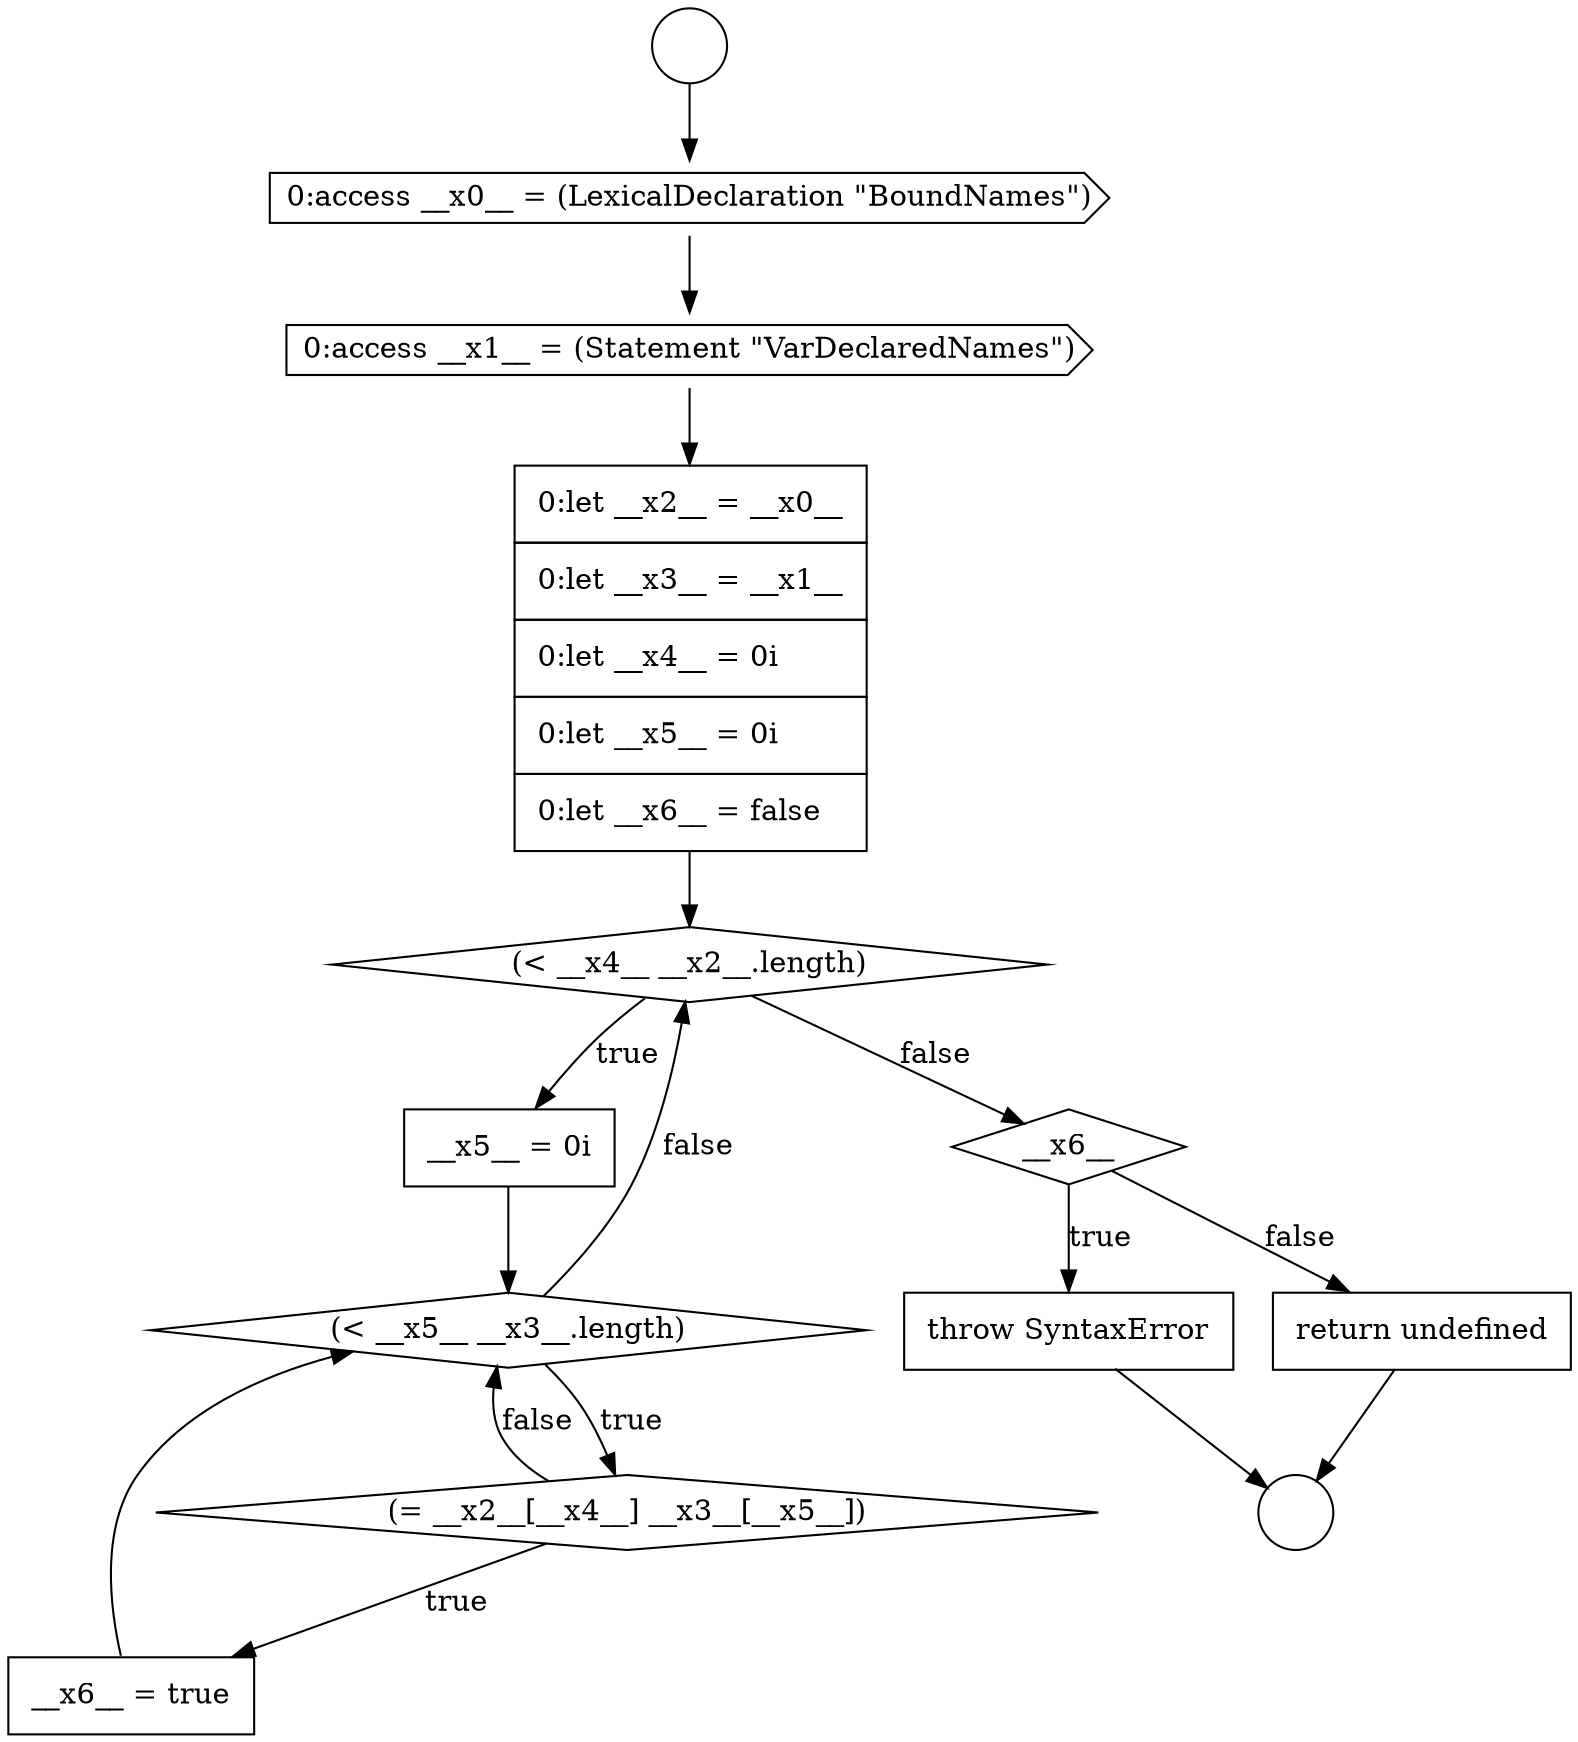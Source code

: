 digraph {
  node16243 [shape=none, margin=0, label=<<font color="black">
    <table border="0" cellborder="1" cellspacing="0" cellpadding="10">
      <tr><td align="left">return undefined</td></tr>
    </table>
  </font>> color="black" fillcolor="white" style=filled]
  node16236 [shape=diamond, label=<<font color="black">(&lt; __x4__ __x2__.length)</font>> color="black" fillcolor="white" style=filled]
  node16240 [shape=none, margin=0, label=<<font color="black">
    <table border="0" cellborder="1" cellspacing="0" cellpadding="10">
      <tr><td align="left">__x6__ = true</td></tr>
    </table>
  </font>> color="black" fillcolor="white" style=filled]
  node16237 [shape=none, margin=0, label=<<font color="black">
    <table border="0" cellborder="1" cellspacing="0" cellpadding="10">
      <tr><td align="left">__x5__ = 0i</td></tr>
    </table>
  </font>> color="black" fillcolor="white" style=filled]
  node16233 [shape=cds, label=<<font color="black">0:access __x0__ = (LexicalDeclaration &quot;BoundNames&quot;)</font>> color="black" fillcolor="white" style=filled]
  node16231 [shape=circle label=" " color="black" fillcolor="white" style=filled]
  node16241 [shape=diamond, label=<<font color="black">__x6__</font>> color="black" fillcolor="white" style=filled]
  node16238 [shape=diamond, label=<<font color="black">(&lt; __x5__ __x3__.length)</font>> color="black" fillcolor="white" style=filled]
  node16234 [shape=cds, label=<<font color="black">0:access __x1__ = (Statement &quot;VarDeclaredNames&quot;)</font>> color="black" fillcolor="white" style=filled]
  node16235 [shape=none, margin=0, label=<<font color="black">
    <table border="0" cellborder="1" cellspacing="0" cellpadding="10">
      <tr><td align="left">0:let __x2__ = __x0__</td></tr>
      <tr><td align="left">0:let __x3__ = __x1__</td></tr>
      <tr><td align="left">0:let __x4__ = 0i</td></tr>
      <tr><td align="left">0:let __x5__ = 0i</td></tr>
      <tr><td align="left">0:let __x6__ = false</td></tr>
    </table>
  </font>> color="black" fillcolor="white" style=filled]
  node16239 [shape=diamond, label=<<font color="black">(= __x2__[__x4__] __x3__[__x5__])</font>> color="black" fillcolor="white" style=filled]
  node16232 [shape=circle label=" " color="black" fillcolor="white" style=filled]
  node16242 [shape=none, margin=0, label=<<font color="black">
    <table border="0" cellborder="1" cellspacing="0" cellpadding="10">
      <tr><td align="left">throw SyntaxError</td></tr>
    </table>
  </font>> color="black" fillcolor="white" style=filled]
  node16238 -> node16239 [label=<<font color="black">true</font>> color="black"]
  node16238 -> node16236 [label=<<font color="black">false</font>> color="black"]
  node16233 -> node16234 [ color="black"]
  node16236 -> node16237 [label=<<font color="black">true</font>> color="black"]
  node16236 -> node16241 [label=<<font color="black">false</font>> color="black"]
  node16235 -> node16236 [ color="black"]
  node16243 -> node16232 [ color="black"]
  node16239 -> node16240 [label=<<font color="black">true</font>> color="black"]
  node16239 -> node16238 [label=<<font color="black">false</font>> color="black"]
  node16234 -> node16235 [ color="black"]
  node16240 -> node16238 [ color="black"]
  node16242 -> node16232 [ color="black"]
  node16241 -> node16242 [label=<<font color="black">true</font>> color="black"]
  node16241 -> node16243 [label=<<font color="black">false</font>> color="black"]
  node16231 -> node16233 [ color="black"]
  node16237 -> node16238 [ color="black"]
}
